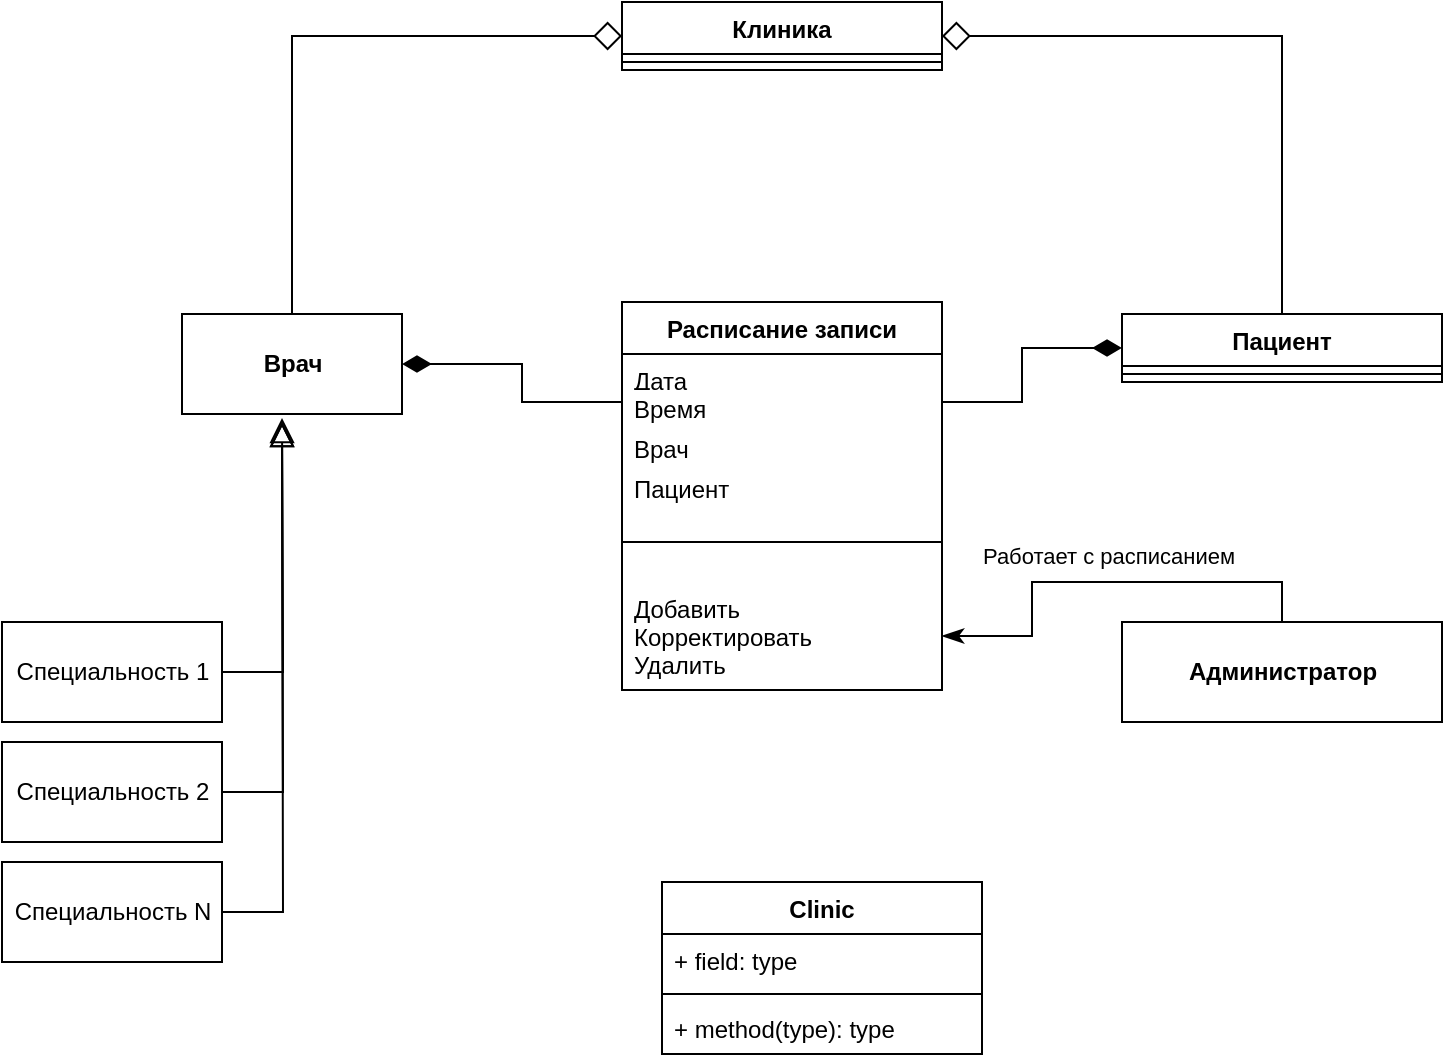 <mxfile version="13.8.0" type="github">
  <diagram id="C5RBs43oDa-KdzZeNtuy" name="Page-1">
    <mxGraphModel dx="1422" dy="825" grid="1" gridSize="10" guides="1" tooltips="1" connect="1" arrows="1" fold="1" page="1" pageScale="1" pageWidth="827" pageHeight="1169" math="0" shadow="0">
      <root>
        <mxCell id="WIyWlLk6GJQsqaUBKTNV-0" />
        <mxCell id="WIyWlLk6GJQsqaUBKTNV-1" parent="WIyWlLk6GJQsqaUBKTNV-0" />
        <mxCell id="gz5u4yHDHs7ERX3W2ZZz-30" style="edgeStyle=orthogonalEdgeStyle;rounded=0;sketch=0;jumpSize=10;orthogonalLoop=1;jettySize=auto;html=1;exitX=0.5;exitY=0;exitDx=0;exitDy=0;entryX=1;entryY=0.5;entryDx=0;entryDy=0;shadow=0;startArrow=none;startFill=0;endArrow=diamond;endFill=0;endSize=12;" parent="WIyWlLk6GJQsqaUBKTNV-1" source="gz5u4yHDHs7ERX3W2ZZz-4" target="gz5u4yHDHs7ERX3W2ZZz-0" edge="1">
          <mxGeometry relative="1" as="geometry" />
        </mxCell>
        <mxCell id="gz5u4yHDHs7ERX3W2ZZz-35" value="" style="edgeStyle=orthogonalEdgeStyle;rounded=0;sketch=0;jumpSize=10;orthogonalLoop=1;jettySize=auto;exitX=0.5;exitY=0;exitDx=0;exitDy=0;entryX=1;entryY=0.5;entryDx=0;entryDy=0;shadow=0;startArrow=none;startFill=0;endArrow=classicThin;endFill=1;endSize=8;html=1;" parent="WIyWlLk6GJQsqaUBKTNV-1" source="gz5u4yHDHs7ERX3W2ZZz-12" target="gz5u4yHDHs7ERX3W2ZZz-32" edge="1">
          <mxGeometry relative="1" as="geometry" />
        </mxCell>
        <mxCell id="gz5u4yHDHs7ERX3W2ZZz-36" value="Работает с расписанием" style="edgeLabel;html=1;align=center;verticalAlign=middle;resizable=0;points=[];" parent="gz5u4yHDHs7ERX3W2ZZz-35" vertex="1" connectable="0">
          <mxGeometry x="-0.014" y="-3" relative="1" as="geometry">
            <mxPoint y="-10" as="offset" />
          </mxGeometry>
        </mxCell>
        <mxCell id="gz5u4yHDHs7ERX3W2ZZz-12" value="&lt;b&gt;Администратор&lt;/b&gt;" style="html=1;" parent="WIyWlLk6GJQsqaUBKTNV-1" vertex="1">
          <mxGeometry x="600" y="360" width="160" height="50" as="geometry" />
        </mxCell>
        <mxCell id="gz5u4yHDHs7ERX3W2ZZz-26" style="edgeStyle=orthogonalEdgeStyle;rounded=0;orthogonalLoop=1;jettySize=auto;html=1;exitX=1;exitY=0.5;exitDx=0;exitDy=0;entryX=0.875;entryY=1;entryDx=0;entryDy=0;entryPerimeter=0;endArrow=block;endFill=0;endSize=10;" parent="WIyWlLk6GJQsqaUBKTNV-1" source="gz5u4yHDHs7ERX3W2ZZz-18" edge="1">
          <mxGeometry relative="1" as="geometry">
            <mxPoint x="180" y="258" as="targetPoint" />
          </mxGeometry>
        </mxCell>
        <mxCell id="gz5u4yHDHs7ERX3W2ZZz-18" value="Специальность 1" style="html=1;" parent="WIyWlLk6GJQsqaUBKTNV-1" vertex="1">
          <mxGeometry x="40" y="360" width="110" height="50" as="geometry" />
        </mxCell>
        <mxCell id="gz5u4yHDHs7ERX3W2ZZz-29" style="edgeStyle=orthogonalEdgeStyle;rounded=0;sketch=0;orthogonalLoop=1;jettySize=auto;html=1;exitX=0.5;exitY=0;exitDx=0;exitDy=0;entryX=0;entryY=0.5;entryDx=0;entryDy=0;shadow=0;startArrow=none;startFill=0;endArrow=diamond;endFill=0;endSize=12;jumpSize=10;" parent="WIyWlLk6GJQsqaUBKTNV-1" source="gz5u4yHDHs7ERX3W2ZZz-20" target="gz5u4yHDHs7ERX3W2ZZz-0" edge="1">
          <mxGeometry relative="1" as="geometry" />
        </mxCell>
        <mxCell id="gz5u4yHDHs7ERX3W2ZZz-20" value="&lt;b&gt;Врач&lt;/b&gt;" style="html=1;" parent="WIyWlLk6GJQsqaUBKTNV-1" vertex="1">
          <mxGeometry x="130" y="206" width="110" height="50" as="geometry" />
        </mxCell>
        <mxCell id="gz5u4yHDHs7ERX3W2ZZz-28" style="edgeStyle=orthogonalEdgeStyle;rounded=0;orthogonalLoop=1;jettySize=auto;html=1;exitX=1;exitY=0.5;exitDx=0;exitDy=0;endSize=10;endArrow=block;endFill=0;" parent="WIyWlLk6GJQsqaUBKTNV-1" source="gz5u4yHDHs7ERX3W2ZZz-21" edge="1">
          <mxGeometry relative="1" as="geometry">
            <mxPoint x="180" y="260" as="targetPoint" />
          </mxGeometry>
        </mxCell>
        <mxCell id="gz5u4yHDHs7ERX3W2ZZz-21" value="Специальность N" style="html=1;" parent="WIyWlLk6GJQsqaUBKTNV-1" vertex="1">
          <mxGeometry x="40" y="480" width="110" height="50" as="geometry" />
        </mxCell>
        <mxCell id="gz5u4yHDHs7ERX3W2ZZz-27" style="edgeStyle=orthogonalEdgeStyle;rounded=0;orthogonalLoop=1;jettySize=auto;html=1;exitX=1;exitY=0.5;exitDx=0;exitDy=0;startArrow=none;startFill=0;endArrow=block;endFill=0;endSize=10;" parent="WIyWlLk6GJQsqaUBKTNV-1" source="gz5u4yHDHs7ERX3W2ZZz-22" edge="1">
          <mxGeometry relative="1" as="geometry">
            <mxPoint x="180" y="260" as="targetPoint" />
          </mxGeometry>
        </mxCell>
        <mxCell id="gz5u4yHDHs7ERX3W2ZZz-22" value="Специальность 2" style="html=1;" parent="WIyWlLk6GJQsqaUBKTNV-1" vertex="1">
          <mxGeometry x="40" y="420" width="110" height="50" as="geometry" />
        </mxCell>
        <mxCell id="gz5u4yHDHs7ERX3W2ZZz-0" value="Клиника" style="swimlane;fontStyle=1;align=center;verticalAlign=top;childLayout=stackLayout;horizontal=1;startSize=26;horizontalStack=0;resizeParent=1;resizeParentMax=0;resizeLast=0;collapsible=1;marginBottom=0;" parent="WIyWlLk6GJQsqaUBKTNV-1" vertex="1">
          <mxGeometry x="350" y="50" width="160" height="34" as="geometry" />
        </mxCell>
        <mxCell id="gz5u4yHDHs7ERX3W2ZZz-2" value="" style="line;strokeWidth=1;fillColor=none;align=left;verticalAlign=middle;spacingTop=-1;spacingLeft=3;spacingRight=3;rotatable=0;labelPosition=right;points=[];portConstraint=eastwest;" parent="gz5u4yHDHs7ERX3W2ZZz-0" vertex="1">
          <mxGeometry y="26" width="160" height="8" as="geometry" />
        </mxCell>
        <mxCell id="gz5u4yHDHs7ERX3W2ZZz-8" value="Расписание записи" style="swimlane;fontStyle=1;align=center;verticalAlign=top;childLayout=stackLayout;horizontal=1;startSize=26;horizontalStack=0;resizeParent=1;resizeParentMax=0;resizeLast=0;collapsible=1;marginBottom=0;" parent="WIyWlLk6GJQsqaUBKTNV-1" vertex="1">
          <mxGeometry x="350" y="200" width="160" height="194" as="geometry" />
        </mxCell>
        <mxCell id="gz5u4yHDHs7ERX3W2ZZz-9" value="Дата" style="text;strokeColor=none;fillColor=none;align=left;verticalAlign=top;spacingLeft=4;spacingRight=4;overflow=hidden;rotatable=0;points=[[0,0.5],[1,0.5]];portConstraint=eastwest;" parent="gz5u4yHDHs7ERX3W2ZZz-8" vertex="1">
          <mxGeometry y="26" width="160" height="14" as="geometry" />
        </mxCell>
        <mxCell id="gz5u4yHDHs7ERX3W2ZZz-11" value="Время" style="text;strokeColor=none;fillColor=none;align=left;verticalAlign=top;spacingLeft=4;spacingRight=4;overflow=hidden;rotatable=0;points=[[0,0.5],[1,0.5]];portConstraint=eastwest;" parent="gz5u4yHDHs7ERX3W2ZZz-8" vertex="1">
          <mxGeometry y="40" width="160" height="20" as="geometry" />
        </mxCell>
        <mxCell id="gz5u4yHDHs7ERX3W2ZZz-37" value="Врач" style="text;strokeColor=none;fillColor=none;align=left;verticalAlign=top;spacingLeft=4;spacingRight=4;overflow=hidden;rotatable=0;points=[[0,0.5],[1,0.5]];portConstraint=eastwest;" parent="gz5u4yHDHs7ERX3W2ZZz-8" vertex="1">
          <mxGeometry y="60" width="160" height="20" as="geometry" />
        </mxCell>
        <mxCell id="gz5u4yHDHs7ERX3W2ZZz-38" value="Пациент" style="text;strokeColor=none;fillColor=none;align=left;verticalAlign=top;spacingLeft=4;spacingRight=4;overflow=hidden;rotatable=0;points=[[0,0.5],[1,0.5]];portConstraint=eastwest;" parent="gz5u4yHDHs7ERX3W2ZZz-8" vertex="1">
          <mxGeometry y="80" width="160" height="20" as="geometry" />
        </mxCell>
        <mxCell id="gz5u4yHDHs7ERX3W2ZZz-10" value="" style="line;strokeWidth=1;fillColor=none;align=left;verticalAlign=middle;spacingTop=-1;spacingLeft=3;spacingRight=3;rotatable=0;labelPosition=right;points=[];portConstraint=eastwest;" parent="gz5u4yHDHs7ERX3W2ZZz-8" vertex="1">
          <mxGeometry y="100" width="160" height="40" as="geometry" />
        </mxCell>
        <mxCell id="gz5u4yHDHs7ERX3W2ZZz-32" value="Добавить&#xa;Корректировать&#xa;Удалить" style="text;strokeColor=none;fillColor=none;align=left;verticalAlign=top;spacingLeft=4;spacingRight=4;overflow=hidden;rotatable=0;points=[[0,0.5],[1,0.5]];portConstraint=eastwest;" parent="gz5u4yHDHs7ERX3W2ZZz-8" vertex="1">
          <mxGeometry y="140" width="160" height="54" as="geometry" />
        </mxCell>
        <mxCell id="gz5u4yHDHs7ERX3W2ZZz-4" value="Пациент" style="swimlane;fontStyle=1;align=center;verticalAlign=top;childLayout=stackLayout;horizontal=1;startSize=26;horizontalStack=0;resizeParent=1;resizeParentMax=0;resizeLast=0;collapsible=1;marginBottom=0;" parent="WIyWlLk6GJQsqaUBKTNV-1" vertex="1">
          <mxGeometry x="600" y="206" width="160" height="34" as="geometry" />
        </mxCell>
        <mxCell id="gz5u4yHDHs7ERX3W2ZZz-6" value="" style="line;strokeWidth=1;fillColor=none;align=left;verticalAlign=middle;spacingTop=-1;spacingLeft=3;spacingRight=3;rotatable=0;labelPosition=right;points=[];portConstraint=eastwest;" parent="gz5u4yHDHs7ERX3W2ZZz-4" vertex="1">
          <mxGeometry y="26" width="160" height="8" as="geometry" />
        </mxCell>
        <mxCell id="gz5u4yHDHs7ERX3W2ZZz-33" style="edgeStyle=orthogonalEdgeStyle;rounded=0;sketch=0;jumpSize=10;orthogonalLoop=1;jettySize=auto;html=1;exitX=0;exitY=0.5;exitDx=0;exitDy=0;entryX=1;entryY=0.5;entryDx=0;entryDy=0;shadow=0;startArrow=none;startFill=0;endArrow=diamondThin;endFill=1;endSize=12;" parent="WIyWlLk6GJQsqaUBKTNV-1" source="gz5u4yHDHs7ERX3W2ZZz-11" target="gz5u4yHDHs7ERX3W2ZZz-20" edge="1">
          <mxGeometry relative="1" as="geometry" />
        </mxCell>
        <mxCell id="gz5u4yHDHs7ERX3W2ZZz-34" style="edgeStyle=orthogonalEdgeStyle;rounded=0;sketch=0;jumpSize=10;orthogonalLoop=1;jettySize=auto;html=1;exitX=1;exitY=0.5;exitDx=0;exitDy=0;entryX=0;entryY=0.5;entryDx=0;entryDy=0;shadow=0;startArrow=none;startFill=0;endArrow=diamondThin;endFill=1;endSize=12;" parent="WIyWlLk6GJQsqaUBKTNV-1" source="gz5u4yHDHs7ERX3W2ZZz-11" target="gz5u4yHDHs7ERX3W2ZZz-4" edge="1">
          <mxGeometry relative="1" as="geometry" />
        </mxCell>
        <mxCell id="wyjcbXv0Y3rbHrXeva_l-0" value="Clinic" style="swimlane;fontStyle=1;align=center;verticalAlign=top;childLayout=stackLayout;horizontal=1;startSize=26;horizontalStack=0;resizeParent=1;resizeParentMax=0;resizeLast=0;collapsible=1;marginBottom=0;" vertex="1" parent="WIyWlLk6GJQsqaUBKTNV-1">
          <mxGeometry x="370" y="490" width="160" height="86" as="geometry" />
        </mxCell>
        <mxCell id="wyjcbXv0Y3rbHrXeva_l-1" value="+ field: type" style="text;strokeColor=none;fillColor=none;align=left;verticalAlign=top;spacingLeft=4;spacingRight=4;overflow=hidden;rotatable=0;points=[[0,0.5],[1,0.5]];portConstraint=eastwest;" vertex="1" parent="wyjcbXv0Y3rbHrXeva_l-0">
          <mxGeometry y="26" width="160" height="26" as="geometry" />
        </mxCell>
        <mxCell id="wyjcbXv0Y3rbHrXeva_l-2" value="" style="line;strokeWidth=1;fillColor=none;align=left;verticalAlign=middle;spacingTop=-1;spacingLeft=3;spacingRight=3;rotatable=0;labelPosition=right;points=[];portConstraint=eastwest;" vertex="1" parent="wyjcbXv0Y3rbHrXeva_l-0">
          <mxGeometry y="52" width="160" height="8" as="geometry" />
        </mxCell>
        <mxCell id="wyjcbXv0Y3rbHrXeva_l-3" value="+ method(type): type" style="text;strokeColor=none;fillColor=none;align=left;verticalAlign=top;spacingLeft=4;spacingRight=4;overflow=hidden;rotatable=0;points=[[0,0.5],[1,0.5]];portConstraint=eastwest;" vertex="1" parent="wyjcbXv0Y3rbHrXeva_l-0">
          <mxGeometry y="60" width="160" height="26" as="geometry" />
        </mxCell>
      </root>
    </mxGraphModel>
  </diagram>
</mxfile>
